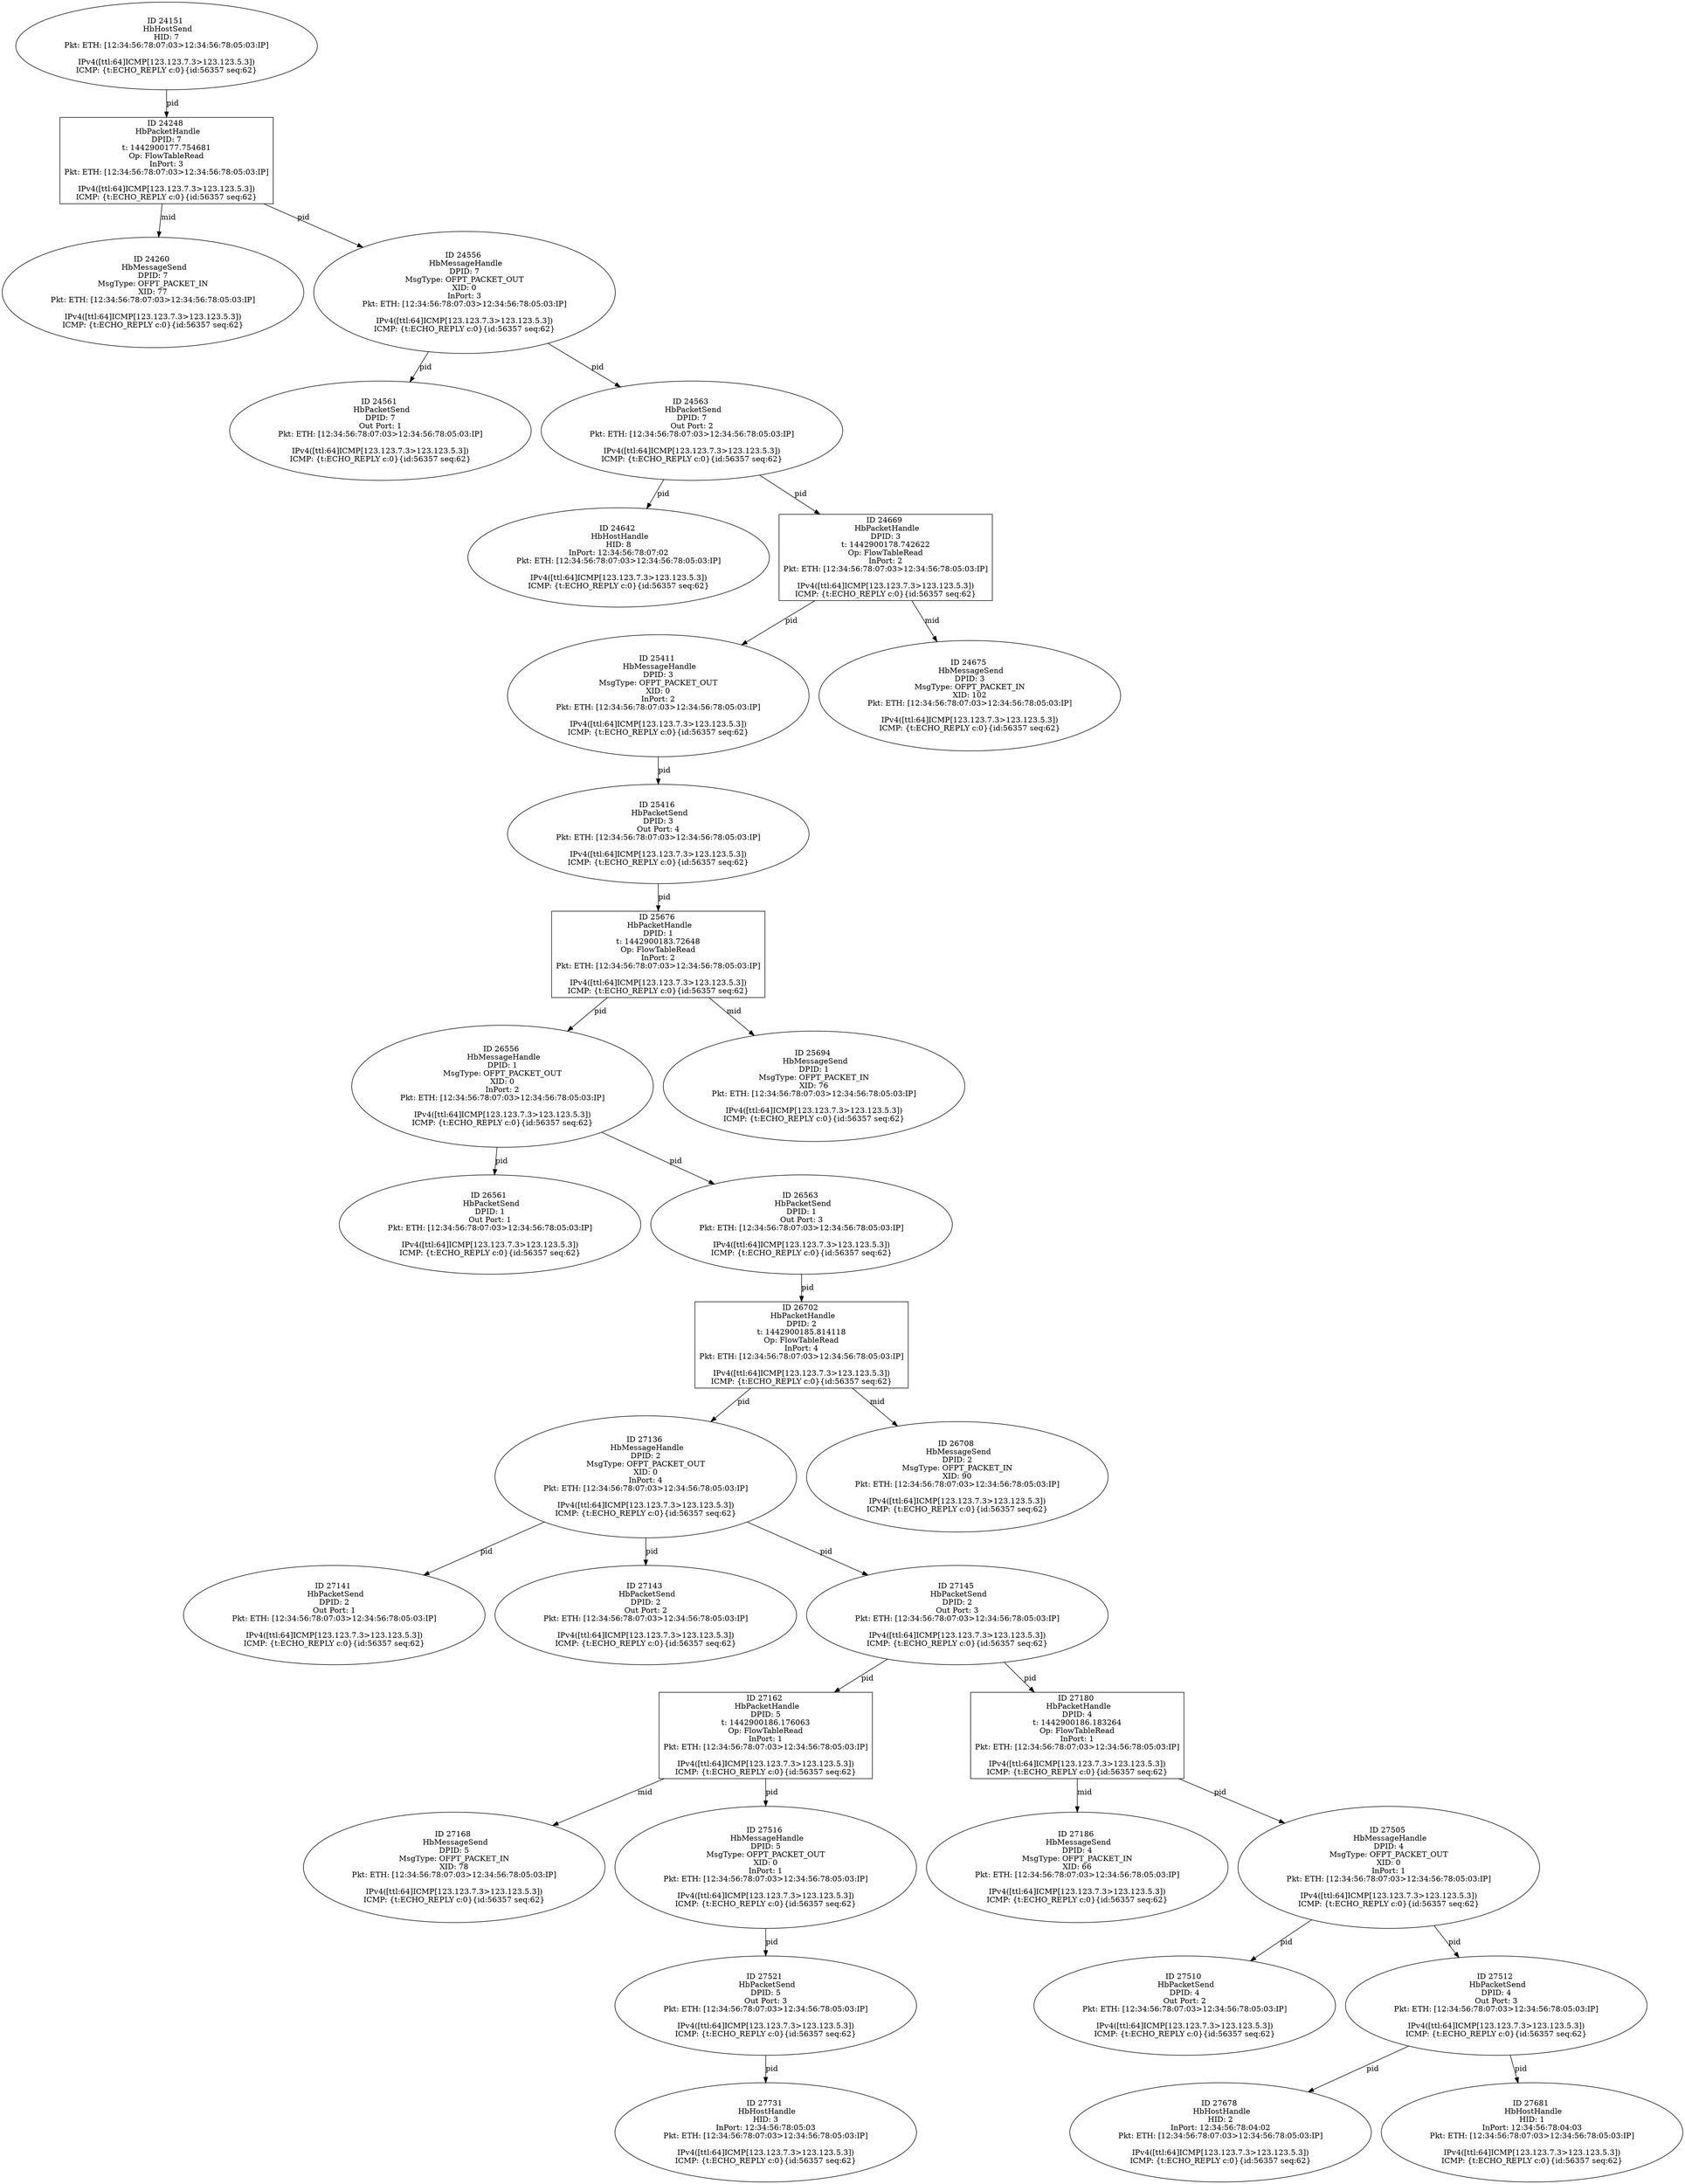 strict digraph G {
27136 [shape=oval, event=<hb_events.HbMessageHandle object at 0x10d999510>, label="ID 27136 
 HbMessageHandle
DPID: 2
MsgType: OFPT_PACKET_OUT
XID: 0
InPort: 4
Pkt: ETH: [12:34:56:78:07:03>12:34:56:78:05:03:IP]

IPv4([ttl:64]ICMP[123.123.7.3>123.123.5.3])
ICMP: {t:ECHO_REPLY c:0}{id:56357 seq:62}"];
27521 [shape=oval, event=<hb_events.HbPacketSend object at 0x10da2bc50>, label="ID 27521 
 HbPacketSend
DPID: 5
Out Port: 3
Pkt: ETH: [12:34:56:78:07:03>12:34:56:78:05:03:IP]

IPv4([ttl:64]ICMP[123.123.7.3>123.123.5.3])
ICMP: {t:ECHO_REPLY c:0}{id:56357 seq:62}"];
27141 [shape=oval, event=<hb_events.HbPacketSend object at 0x10d999a10>, label="ID 27141 
 HbPacketSend
DPID: 2
Out Port: 1
Pkt: ETH: [12:34:56:78:07:03>12:34:56:78:05:03:IP]

IPv4([ttl:64]ICMP[123.123.7.3>123.123.5.3])
ICMP: {t:ECHO_REPLY c:0}{id:56357 seq:62}"];
27143 [shape=oval, event=<hb_events.HbPacketSend object at 0x10d999c50>, label="ID 27143 
 HbPacketSend
DPID: 2
Out Port: 2
Pkt: ETH: [12:34:56:78:07:03>12:34:56:78:05:03:IP]

IPv4([ttl:64]ICMP[123.123.7.3>123.123.5.3])
ICMP: {t:ECHO_REPLY c:0}{id:56357 seq:62}"];
27145 [shape=oval, event=<hb_events.HbPacketSend object at 0x10d999e90>, label="ID 27145 
 HbPacketSend
DPID: 2
Out Port: 3
Pkt: ETH: [12:34:56:78:07:03>12:34:56:78:05:03:IP]

IPv4([ttl:64]ICMP[123.123.7.3>123.123.5.3])
ICMP: {t:ECHO_REPLY c:0}{id:56357 seq:62}"];
25411 [shape=oval, event=<hb_events.HbMessageHandle object at 0x10d43c610>, label="ID 25411 
 HbMessageHandle
DPID: 3
MsgType: OFPT_PACKET_OUT
XID: 0
InPort: 2
Pkt: ETH: [12:34:56:78:07:03>12:34:56:78:05:03:IP]

IPv4([ttl:64]ICMP[123.123.7.3>123.123.5.3])
ICMP: {t:ECHO_REPLY c:0}{id:56357 seq:62}"];
27162 [shape=box, event=<hb_events.HbPacketHandle object at 0x10d99e110>, label="ID 27162 
 HbPacketHandle
DPID: 5
t: 1442900186.176063
Op: FlowTableRead
InPort: 1
Pkt: ETH: [12:34:56:78:07:03>12:34:56:78:05:03:IP]

IPv4([ttl:64]ICMP[123.123.7.3>123.123.5.3])
ICMP: {t:ECHO_REPLY c:0}{id:56357 seq:62}"];
27678 [shape=oval, event=<hb_events.HbHostHandle object at 0x10da5a4d0>, label="ID 27678 
 HbHostHandle
HID: 2
InPort: 12:34:56:78:04:02
Pkt: ETH: [12:34:56:78:07:03>12:34:56:78:05:03:IP]

IPv4([ttl:64]ICMP[123.123.7.3>123.123.5.3])
ICMP: {t:ECHO_REPLY c:0}{id:56357 seq:62}"];
27168 [shape=oval, event=<hb_events.HbMessageSend object at 0x10d99ebd0>, label="ID 27168 
 HbMessageSend
DPID: 5
MsgType: OFPT_PACKET_IN
XID: 78
Pkt: ETH: [12:34:56:78:07:03>12:34:56:78:05:03:IP]

IPv4([ttl:64]ICMP[123.123.7.3>123.123.5.3])
ICMP: {t:ECHO_REPLY c:0}{id:56357 seq:62}"];
27681 [shape=oval, event=<hb_events.HbHostHandle object at 0x10da5a710>, label="ID 27681 
 HbHostHandle
HID: 1
InPort: 12:34:56:78:04:03
Pkt: ETH: [12:34:56:78:07:03>12:34:56:78:05:03:IP]

IPv4([ttl:64]ICMP[123.123.7.3>123.123.5.3])
ICMP: {t:ECHO_REPLY c:0}{id:56357 seq:62}"];
24561 [shape=oval, event=<hb_events.HbPacketSend object at 0x10d268410>, label="ID 24561 
 HbPacketSend
DPID: 7
Out Port: 1
Pkt: ETH: [12:34:56:78:07:03>12:34:56:78:05:03:IP]

IPv4([ttl:64]ICMP[123.123.7.3>123.123.5.3])
ICMP: {t:ECHO_REPLY c:0}{id:56357 seq:62}"];
27180 [shape=box, event=<hb_events.HbPacketHandle object at 0x10d9a63d0>, label="ID 27180 
 HbPacketHandle
DPID: 4
t: 1442900186.183264
Op: FlowTableRead
InPort: 1
Pkt: ETH: [12:34:56:78:07:03>12:34:56:78:05:03:IP]

IPv4([ttl:64]ICMP[123.123.7.3>123.123.5.3])
ICMP: {t:ECHO_REPLY c:0}{id:56357 seq:62}"];
27186 [shape=oval, event=<hb_events.HbMessageSend object at 0x10d9a6e90>, label="ID 27186 
 HbMessageSend
DPID: 4
MsgType: OFPT_PACKET_IN
XID: 66
Pkt: ETH: [12:34:56:78:07:03>12:34:56:78:05:03:IP]

IPv4([ttl:64]ICMP[123.123.7.3>123.123.5.3])
ICMP: {t:ECHO_REPLY c:0}{id:56357 seq:62}"];
24248 [shape=box, event=<hb_events.HbPacketHandle object at 0x10d111910>, label="ID 24248 
 HbPacketHandle
DPID: 7
t: 1442900177.754681
Op: FlowTableRead
InPort: 3
Pkt: ETH: [12:34:56:78:07:03>12:34:56:78:05:03:IP]

IPv4([ttl:64]ICMP[123.123.7.3>123.123.5.3])
ICMP: {t:ECHO_REPLY c:0}{id:56357 seq:62}"];
26556 [shape=oval, event=<hb_events.HbMessageHandle object at 0x10d8bf110>, label="ID 26556 
 HbMessageHandle
DPID: 1
MsgType: OFPT_PACKET_OUT
XID: 0
InPort: 2
Pkt: ETH: [12:34:56:78:07:03>12:34:56:78:05:03:IP]

IPv4([ttl:64]ICMP[123.123.7.3>123.123.5.3])
ICMP: {t:ECHO_REPLY c:0}{id:56357 seq:62}"];
26561 [shape=oval, event=<hb_events.HbPacketSend object at 0x10d8bf850>, label="ID 26561 
 HbPacketSend
DPID: 1
Out Port: 1
Pkt: ETH: [12:34:56:78:07:03>12:34:56:78:05:03:IP]

IPv4([ttl:64]ICMP[123.123.7.3>123.123.5.3])
ICMP: {t:ECHO_REPLY c:0}{id:56357 seq:62}"];
24642 [shape=oval, event=<hb_events.HbHostHandle object at 0x10d294890>, label="ID 24642 
 HbHostHandle
HID: 8
InPort: 12:34:56:78:07:02
Pkt: ETH: [12:34:56:78:07:03>12:34:56:78:05:03:IP]

IPv4([ttl:64]ICMP[123.123.7.3>123.123.5.3])
ICMP: {t:ECHO_REPLY c:0}{id:56357 seq:62}"];
26563 [shape=oval, event=<hb_events.HbPacketSend object at 0x10d8bfa90>, label="ID 26563 
 HbPacketSend
DPID: 1
Out Port: 3
Pkt: ETH: [12:34:56:78:07:03>12:34:56:78:05:03:IP]

IPv4([ttl:64]ICMP[123.123.7.3>123.123.5.3])
ICMP: {t:ECHO_REPLY c:0}{id:56357 seq:62}"];
24260 [shape=oval, event=<hb_events.HbMessageSend object at 0x10d111fd0>, label="ID 24260 
 HbMessageSend
DPID: 7
MsgType: OFPT_PACKET_IN
XID: 77
Pkt: ETH: [12:34:56:78:07:03>12:34:56:78:05:03:IP]

IPv4([ttl:64]ICMP[123.123.7.3>123.123.5.3])
ICMP: {t:ECHO_REPLY c:0}{id:56357 seq:62}"];
25416 [shape=oval, event=<hb_events.HbPacketSend object at 0x10d662250>, label="ID 25416 
 HbPacketSend
DPID: 3
Out Port: 4
Pkt: ETH: [12:34:56:78:07:03>12:34:56:78:05:03:IP]

IPv4([ttl:64]ICMP[123.123.7.3>123.123.5.3])
ICMP: {t:ECHO_REPLY c:0}{id:56357 seq:62}"];
25676 [shape=box, event=<hb_events.HbPacketHandle object at 0x10d6e3f50>, label="ID 25676 
 HbPacketHandle
DPID: 1
t: 1442900183.72648
Op: FlowTableRead
InPort: 2
Pkt: ETH: [12:34:56:78:07:03>12:34:56:78:05:03:IP]

IPv4([ttl:64]ICMP[123.123.7.3>123.123.5.3])
ICMP: {t:ECHO_REPLY c:0}{id:56357 seq:62}"];
26702 [shape=box, event=<hb_events.HbPacketHandle object at 0x10d8f95d0>, label="ID 26702 
 HbPacketHandle
DPID: 2
t: 1442900185.814118
Op: FlowTableRead
InPort: 4
Pkt: ETH: [12:34:56:78:07:03>12:34:56:78:05:03:IP]

IPv4([ttl:64]ICMP[123.123.7.3>123.123.5.3])
ICMP: {t:ECHO_REPLY c:0}{id:56357 seq:62}"];
27731 [shape=oval, event=<hb_events.HbHostHandle object at 0x10da85e50>, label="ID 27731 
 HbHostHandle
HID: 3
InPort: 12:34:56:78:05:03
Pkt: ETH: [12:34:56:78:07:03>12:34:56:78:05:03:IP]

IPv4([ttl:64]ICMP[123.123.7.3>123.123.5.3])
ICMP: {t:ECHO_REPLY c:0}{id:56357 seq:62}"];
26708 [shape=oval, event=<hb_events.HbMessageSend object at 0x10d8f9d10>, label="ID 26708 
 HbMessageSend
DPID: 2
MsgType: OFPT_PACKET_IN
XID: 90
Pkt: ETH: [12:34:56:78:07:03>12:34:56:78:05:03:IP]

IPv4([ttl:64]ICMP[123.123.7.3>123.123.5.3])
ICMP: {t:ECHO_REPLY c:0}{id:56357 seq:62}"];
24151 [shape=oval, event=<hb_events.HbHostSend object at 0x10d0ae950>, label="ID 24151 
 HbHostSend
HID: 7
Pkt: ETH: [12:34:56:78:07:03>12:34:56:78:05:03:IP]

IPv4([ttl:64]ICMP[123.123.7.3>123.123.5.3])
ICMP: {t:ECHO_REPLY c:0}{id:56357 seq:62}"];
24669 [shape=box, event=<hb_events.HbPacketHandle object at 0x10d2c3ad0>, label="ID 24669 
 HbPacketHandle
DPID: 3
t: 1442900178.742622
Op: FlowTableRead
InPort: 2
Pkt: ETH: [12:34:56:78:07:03>12:34:56:78:05:03:IP]

IPv4([ttl:64]ICMP[123.123.7.3>123.123.5.3])
ICMP: {t:ECHO_REPLY c:0}{id:56357 seq:62}"];
25694 [shape=oval, event=<hb_events.HbMessageSend object at 0x10d6fb0d0>, label="ID 25694 
 HbMessageSend
DPID: 1
MsgType: OFPT_PACKET_IN
XID: 76
Pkt: ETH: [12:34:56:78:07:03>12:34:56:78:05:03:IP]

IPv4([ttl:64]ICMP[123.123.7.3>123.123.5.3])
ICMP: {t:ECHO_REPLY c:0}{id:56357 seq:62}"];
24675 [shape=oval, event=<hb_events.HbMessageSend object at 0x10d2c9d50>, label="ID 24675 
 HbMessageSend
DPID: 3
MsgType: OFPT_PACKET_IN
XID: 102
Pkt: ETH: [12:34:56:78:07:03>12:34:56:78:05:03:IP]

IPv4([ttl:64]ICMP[123.123.7.3>123.123.5.3])
ICMP: {t:ECHO_REPLY c:0}{id:56357 seq:62}"];
24556 [shape=oval, event=<hb_events.HbMessageHandle object at 0x10d2680d0>, label="ID 24556 
 HbMessageHandle
DPID: 7
MsgType: OFPT_PACKET_OUT
XID: 0
InPort: 3
Pkt: ETH: [12:34:56:78:07:03>12:34:56:78:05:03:IP]

IPv4([ttl:64]ICMP[123.123.7.3>123.123.5.3])
ICMP: {t:ECHO_REPLY c:0}{id:56357 seq:62}"];
27505 [shape=oval, event=<hb_events.HbMessageHandle object at 0x10da25d90>, label="ID 27505 
 HbMessageHandle
DPID: 4
MsgType: OFPT_PACKET_OUT
XID: 0
InPort: 1
Pkt: ETH: [12:34:56:78:07:03>12:34:56:78:05:03:IP]

IPv4([ttl:64]ICMP[123.123.7.3>123.123.5.3])
ICMP: {t:ECHO_REPLY c:0}{id:56357 seq:62}"];
24563 [shape=oval, event=<hb_events.HbPacketSend object at 0x10d2687d0>, label="ID 24563 
 HbPacketSend
DPID: 7
Out Port: 2
Pkt: ETH: [12:34:56:78:07:03>12:34:56:78:05:03:IP]

IPv4([ttl:64]ICMP[123.123.7.3>123.123.5.3])
ICMP: {t:ECHO_REPLY c:0}{id:56357 seq:62}"];
27510 [shape=oval, event=<hb_events.HbPacketSend object at 0x10da2b2d0>, label="ID 27510 
 HbPacketSend
DPID: 4
Out Port: 2
Pkt: ETH: [12:34:56:78:07:03>12:34:56:78:05:03:IP]

IPv4([ttl:64]ICMP[123.123.7.3>123.123.5.3])
ICMP: {t:ECHO_REPLY c:0}{id:56357 seq:62}"];
27512 [shape=oval, event=<hb_events.HbPacketSend object at 0x10da2b510>, label="ID 27512 
 HbPacketSend
DPID: 4
Out Port: 3
Pkt: ETH: [12:34:56:78:07:03>12:34:56:78:05:03:IP]

IPv4([ttl:64]ICMP[123.123.7.3>123.123.5.3])
ICMP: {t:ECHO_REPLY c:0}{id:56357 seq:62}"];
27516 [shape=oval, event=<hb_events.HbMessageHandle object at 0x10da2b750>, label="ID 27516 
 HbMessageHandle
DPID: 5
MsgType: OFPT_PACKET_OUT
XID: 0
InPort: 1
Pkt: ETH: [12:34:56:78:07:03>12:34:56:78:05:03:IP]

IPv4([ttl:64]ICMP[123.123.7.3>123.123.5.3])
ICMP: {t:ECHO_REPLY c:0}{id:56357 seq:62}"];
27136 -> 27145  [rel=pid, label=pid];
27136 -> 27141  [rel=pid, label=pid];
27136 -> 27143  [rel=pid, label=pid];
27521 -> 27731  [rel=pid, label=pid];
27145 -> 27162  [rel=pid, label=pid];
27145 -> 27180  [rel=pid, label=pid];
26563 -> 26702  [rel=pid, label=pid];
27162 -> 27168  [rel=mid, label=mid];
27162 -> 27516  [rel=pid, label=pid];
27505 -> 27512  [rel=pid, label=pid];
27505 -> 27510  [rel=pid, label=pid];
27180 -> 27505  [rel=pid, label=pid];
27180 -> 27186  [rel=mid, label=mid];
24248 -> 24556  [rel=pid, label=pid];
24248 -> 24260  [rel=mid, label=mid];
26556 -> 26561  [rel=pid, label=pid];
26556 -> 26563  [rel=pid, label=pid];
25411 -> 25416  [rel=pid, label=pid];
25416 -> 25676  [rel=pid, label=pid];
25676 -> 26556  [rel=pid, label=pid];
25676 -> 25694  [rel=mid, label=mid];
26702 -> 27136  [rel=pid, label=pid];
26702 -> 26708  [rel=mid, label=mid];
24151 -> 24248  [rel=pid, label=pid];
24669 -> 25411  [rel=pid, label=pid];
24669 -> 24675  [rel=mid, label=mid];
24556 -> 24561  [rel=pid, label=pid];
24556 -> 24563  [rel=pid, label=pid];
24563 -> 24642  [rel=pid, label=pid];
24563 -> 24669  [rel=pid, label=pid];
27512 -> 27681  [rel=pid, label=pid];
27512 -> 27678  [rel=pid, label=pid];
27516 -> 27521  [rel=pid, label=pid];
}
